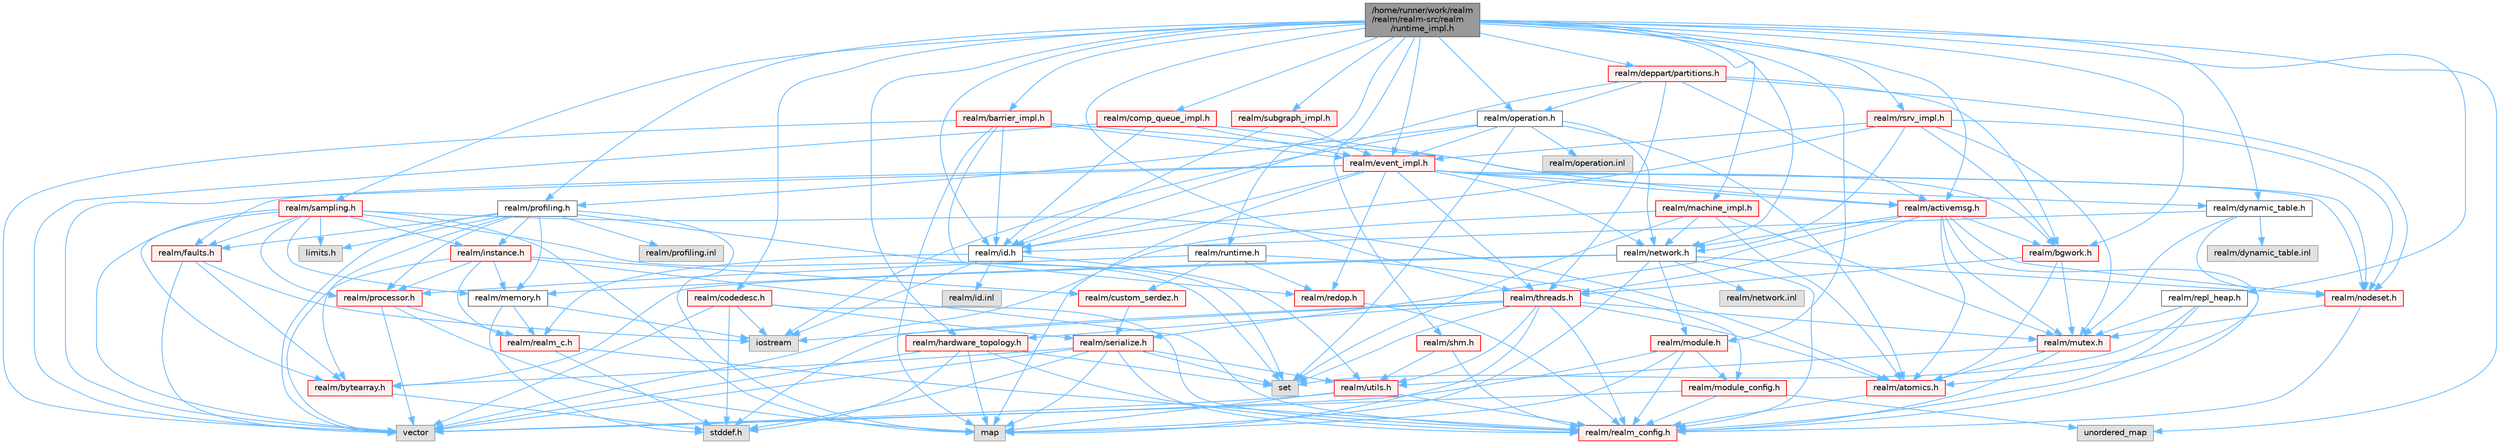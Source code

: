 digraph "/home/runner/work/realm/realm/realm-src/realm/runtime_impl.h"
{
 // LATEX_PDF_SIZE
  bgcolor="transparent";
  edge [fontname=Helvetica,fontsize=10,labelfontname=Helvetica,labelfontsize=10];
  node [fontname=Helvetica,fontsize=10,shape=box,height=0.2,width=0.4];
  Node1 [id="Node000001",label="/home/runner/work/realm\l/realm/realm-src/realm\l/runtime_impl.h",height=0.2,width=0.4,color="gray40", fillcolor="grey60", style="filled", fontcolor="black",tooltip=" "];
  Node1 -> Node2 [id="edge1_Node000001_Node000002",color="steelblue1",style="solid",tooltip=" "];
  Node2 [id="Node000002",label="realm/runtime.h",height=0.2,width=0.4,color="grey40", fillcolor="white", style="filled",URL="$runtime_8h.html",tooltip=" "];
  Node2 -> Node3 [id="edge2_Node000002_Node000003",color="steelblue1",style="solid",tooltip=" "];
  Node3 [id="Node000003",label="realm/processor.h",height=0.2,width=0.4,color="red", fillcolor="#FFF0F0", style="filled",URL="$processor_8h.html",tooltip=" "];
  Node3 -> Node4 [id="edge3_Node000003_Node000004",color="steelblue1",style="solid",tooltip=" "];
  Node4 [id="Node000004",label="realm/realm_c.h",height=0.2,width=0.4,color="red", fillcolor="#FFF0F0", style="filled",URL="$realm__c_8h.html",tooltip=" "];
  Node4 -> Node5 [id="edge4_Node000004_Node000005",color="steelblue1",style="solid",tooltip=" "];
  Node5 [id="Node000005",label="realm/realm_config.h",height=0.2,width=0.4,color="red", fillcolor="#FFF0F0", style="filled",URL="$realm__config_8h.html",tooltip=" "];
  Node4 -> Node8 [id="edge5_Node000004_Node000008",color="steelblue1",style="solid",tooltip=" "];
  Node8 [id="Node000008",label="stddef.h",height=0.2,width=0.4,color="grey60", fillcolor="#E0E0E0", style="filled",tooltip=" "];
  Node3 -> Node14 [id="edge6_Node000003_Node000014",color="steelblue1",style="solid",tooltip=" "];
  Node14 [id="Node000014",label="vector",height=0.2,width=0.4,color="grey60", fillcolor="#E0E0E0", style="filled",tooltip=" "];
  Node3 -> Node15 [id="edge7_Node000003_Node000015",color="steelblue1",style="solid",tooltip=" "];
  Node15 [id="Node000015",label="map",height=0.2,width=0.4,color="grey60", fillcolor="#E0E0E0", style="filled",tooltip=" "];
  Node2 -> Node25 [id="edge8_Node000002_Node000025",color="steelblue1",style="solid",tooltip=" "];
  Node25 [id="Node000025",label="realm/redop.h",height=0.2,width=0.4,color="red", fillcolor="#FFF0F0", style="filled",URL="$redop_8h.html",tooltip=" "];
  Node25 -> Node5 [id="edge9_Node000025_Node000005",color="steelblue1",style="solid",tooltip=" "];
  Node2 -> Node28 [id="edge10_Node000002_Node000028",color="steelblue1",style="solid",tooltip=" "];
  Node28 [id="Node000028",label="realm/custom_serdez.h",height=0.2,width=0.4,color="red", fillcolor="#FFF0F0", style="filled",URL="$custom__serdez_8h.html",tooltip=" "];
  Node28 -> Node29 [id="edge11_Node000028_Node000029",color="steelblue1",style="solid",tooltip=" "];
  Node29 [id="Node000029",label="realm/serialize.h",height=0.2,width=0.4,color="red", fillcolor="#FFF0F0", style="filled",URL="$serialize_8h.html",tooltip=" "];
  Node29 -> Node5 [id="edge12_Node000029_Node000005",color="steelblue1",style="solid",tooltip=" "];
  Node29 -> Node30 [id="edge13_Node000029_Node000030",color="steelblue1",style="solid",tooltip=" "];
  Node30 [id="Node000030",label="realm/bytearray.h",height=0.2,width=0.4,color="red", fillcolor="#FFF0F0", style="filled",URL="$bytearray_8h.html",tooltip=" "];
  Node30 -> Node8 [id="edge14_Node000030_Node000008",color="steelblue1",style="solid",tooltip=" "];
  Node29 -> Node11 [id="edge15_Node000029_Node000011",color="steelblue1",style="solid",tooltip=" "];
  Node11 [id="Node000011",label="realm/utils.h",height=0.2,width=0.4,color="red", fillcolor="#FFF0F0", style="filled",URL="$utils_8h.html",tooltip=" "];
  Node11 -> Node5 [id="edge16_Node000011_Node000005",color="steelblue1",style="solid",tooltip=" "];
  Node11 -> Node14 [id="edge17_Node000011_Node000014",color="steelblue1",style="solid",tooltip=" "];
  Node11 -> Node15 [id="edge18_Node000011_Node000015",color="steelblue1",style="solid",tooltip=" "];
  Node29 -> Node8 [id="edge19_Node000029_Node000008",color="steelblue1",style="solid",tooltip=" "];
  Node29 -> Node14 [id="edge20_Node000029_Node000014",color="steelblue1",style="solid",tooltip=" "];
  Node29 -> Node22 [id="edge21_Node000029_Node000022",color="steelblue1",style="solid",tooltip=" "];
  Node22 [id="Node000022",label="set",height=0.2,width=0.4,color="grey60", fillcolor="#E0E0E0", style="filled",tooltip=" "];
  Node29 -> Node15 [id="edge22_Node000029_Node000015",color="steelblue1",style="solid",tooltip=" "];
  Node2 -> Node37 [id="edge23_Node000002_Node000037",color="steelblue1",style="solid",tooltip=" "];
  Node37 [id="Node000037",label="realm/module_config.h",height=0.2,width=0.4,color="red", fillcolor="#FFF0F0", style="filled",URL="$module__config_8h.html",tooltip=" "];
  Node37 -> Node5 [id="edge24_Node000037_Node000005",color="steelblue1",style="solid",tooltip=" "];
  Node37 -> Node38 [id="edge25_Node000037_Node000038",color="steelblue1",style="solid",tooltip=" "];
  Node38 [id="Node000038",label="unordered_map",height=0.2,width=0.4,color="grey60", fillcolor="#E0E0E0", style="filled",tooltip=" "];
  Node37 -> Node14 [id="edge26_Node000037_Node000014",color="steelblue1",style="solid",tooltip=" "];
  Node1 -> Node40 [id="edge27_Node000001_Node000040",color="steelblue1",style="solid",tooltip=" "];
  Node40 [id="Node000040",label="realm/id.h",height=0.2,width=0.4,color="grey40", fillcolor="white", style="filled",URL="$id_8h.html",tooltip=" "];
  Node40 -> Node4 [id="edge28_Node000040_Node000004",color="steelblue1",style="solid",tooltip=" "];
  Node40 -> Node11 [id="edge29_Node000040_Node000011",color="steelblue1",style="solid",tooltip=" "];
  Node40 -> Node21 [id="edge30_Node000040_Node000021",color="steelblue1",style="solid",tooltip=" "];
  Node21 [id="Node000021",label="iostream",height=0.2,width=0.4,color="grey60", fillcolor="#E0E0E0", style="filled",tooltip=" "];
  Node40 -> Node41 [id="edge31_Node000040_Node000041",color="steelblue1",style="solid",tooltip=" "];
  Node41 [id="Node000041",label="realm/id.inl",height=0.2,width=0.4,color="grey60", fillcolor="#E0E0E0", style="filled",tooltip=" "];
  Node1 -> Node42 [id="edge32_Node000001_Node000042",color="steelblue1",style="solid",tooltip=" "];
  Node42 [id="Node000042",label="realm/network.h",height=0.2,width=0.4,color="grey40", fillcolor="white", style="filled",URL="$network_8h.html",tooltip=" "];
  Node42 -> Node5 [id="edge33_Node000042_Node000005",color="steelblue1",style="solid",tooltip=" "];
  Node42 -> Node43 [id="edge34_Node000042_Node000043",color="steelblue1",style="solid",tooltip=" "];
  Node43 [id="Node000043",label="realm/module.h",height=0.2,width=0.4,color="red", fillcolor="#FFF0F0", style="filled",URL="$module_8h.html",tooltip=" "];
  Node43 -> Node5 [id="edge35_Node000043_Node000005",color="steelblue1",style="solid",tooltip=" "];
  Node43 -> Node37 [id="edge36_Node000043_Node000037",color="steelblue1",style="solid",tooltip=" "];
  Node43 -> Node14 [id="edge37_Node000043_Node000014",color="steelblue1",style="solid",tooltip=" "];
  Node43 -> Node15 [id="edge38_Node000043_Node000015",color="steelblue1",style="solid",tooltip=" "];
  Node42 -> Node44 [id="edge39_Node000042_Node000044",color="steelblue1",style="solid",tooltip=" "];
  Node44 [id="Node000044",label="realm/nodeset.h",height=0.2,width=0.4,color="red", fillcolor="#FFF0F0", style="filled",URL="$nodeset_8h.html",tooltip=" "];
  Node44 -> Node5 [id="edge40_Node000044_Node000005",color="steelblue1",style="solid",tooltip=" "];
  Node44 -> Node45 [id="edge41_Node000044_Node000045",color="steelblue1",style="solid",tooltip=" "];
  Node45 [id="Node000045",label="realm/mutex.h",height=0.2,width=0.4,color="red", fillcolor="#FFF0F0", style="filled",URL="$mutex_8h.html",tooltip=" "];
  Node45 -> Node5 [id="edge42_Node000045_Node000005",color="steelblue1",style="solid",tooltip=" "];
  Node45 -> Node11 [id="edge43_Node000045_Node000011",color="steelblue1",style="solid",tooltip=" "];
  Node45 -> Node46 [id="edge44_Node000045_Node000046",color="steelblue1",style="solid",tooltip=" "];
  Node46 [id="Node000046",label="realm/atomics.h",height=0.2,width=0.4,color="red", fillcolor="#FFF0F0", style="filled",URL="$atomics_8h.html",tooltip=" "];
  Node46 -> Node5 [id="edge45_Node000046_Node000005",color="steelblue1",style="solid",tooltip=" "];
  Node42 -> Node20 [id="edge46_Node000042_Node000020",color="steelblue1",style="solid",tooltip=" "];
  Node20 [id="Node000020",label="realm/memory.h",height=0.2,width=0.4,color="grey40", fillcolor="white", style="filled",URL="$memory_8h.html",tooltip=" "];
  Node20 -> Node4 [id="edge47_Node000020_Node000004",color="steelblue1",style="solid",tooltip=" "];
  Node20 -> Node8 [id="edge48_Node000020_Node000008",color="steelblue1",style="solid",tooltip=" "];
  Node20 -> Node21 [id="edge49_Node000020_Node000021",color="steelblue1",style="solid",tooltip=" "];
  Node42 -> Node30 [id="edge50_Node000042_Node000030",color="steelblue1",style="solid",tooltip=" "];
  Node42 -> Node15 [id="edge51_Node000042_Node000015",color="steelblue1",style="solid",tooltip=" "];
  Node42 -> Node52 [id="edge52_Node000042_Node000052",color="steelblue1",style="solid",tooltip=" "];
  Node52 [id="Node000052",label="realm/network.inl",height=0.2,width=0.4,color="grey60", fillcolor="#E0E0E0", style="filled",tooltip=" "];
  Node1 -> Node53 [id="edge53_Node000001_Node000053",color="steelblue1",style="solid",tooltip=" "];
  Node53 [id="Node000053",label="realm/operation.h",height=0.2,width=0.4,color="grey40", fillcolor="white", style="filled",URL="$operation_8h.html",tooltip=" "];
  Node53 -> Node54 [id="edge54_Node000053_Node000054",color="steelblue1",style="solid",tooltip=" "];
  Node54 [id="Node000054",label="realm/profiling.h",height=0.2,width=0.4,color="grey40", fillcolor="white", style="filled",URL="$profiling_8h.html",tooltip=" "];
  Node54 -> Node55 [id="edge55_Node000054_Node000055",color="steelblue1",style="solid",tooltip=" "];
  Node55 [id="Node000055",label="limits.h",height=0.2,width=0.4,color="grey60", fillcolor="#E0E0E0", style="filled",tooltip=" "];
  Node54 -> Node14 [id="edge56_Node000054_Node000014",color="steelblue1",style="solid",tooltip=" "];
  Node54 -> Node22 [id="edge57_Node000054_Node000022",color="steelblue1",style="solid",tooltip=" "];
  Node54 -> Node15 [id="edge58_Node000054_Node000015",color="steelblue1",style="solid",tooltip=" "];
  Node54 -> Node30 [id="edge59_Node000054_Node000030",color="steelblue1",style="solid",tooltip=" "];
  Node54 -> Node3 [id="edge60_Node000054_Node000003",color="steelblue1",style="solid",tooltip=" "];
  Node54 -> Node20 [id="edge61_Node000054_Node000020",color="steelblue1",style="solid",tooltip=" "];
  Node54 -> Node56 [id="edge62_Node000054_Node000056",color="steelblue1",style="solid",tooltip=" "];
  Node56 [id="Node000056",label="realm/instance.h",height=0.2,width=0.4,color="red", fillcolor="#FFF0F0", style="filled",URL="$instance_8h.html",tooltip=" "];
  Node56 -> Node5 [id="edge63_Node000056_Node000005",color="steelblue1",style="solid",tooltip=" "];
  Node56 -> Node4 [id="edge64_Node000056_Node000004",color="steelblue1",style="solid",tooltip=" "];
  Node56 -> Node20 [id="edge65_Node000056_Node000020",color="steelblue1",style="solid",tooltip=" "];
  Node56 -> Node3 [id="edge66_Node000056_Node000003",color="steelblue1",style="solid",tooltip=" "];
  Node56 -> Node28 [id="edge67_Node000056_Node000028",color="steelblue1",style="solid",tooltip=" "];
  Node56 -> Node14 [id="edge68_Node000056_Node000014",color="steelblue1",style="solid",tooltip=" "];
  Node54 -> Node60 [id="edge69_Node000054_Node000060",color="steelblue1",style="solid",tooltip=" "];
  Node60 [id="Node000060",label="realm/faults.h",height=0.2,width=0.4,color="red", fillcolor="#FFF0F0", style="filled",URL="$faults_8h.html",tooltip=" "];
  Node60 -> Node30 [id="edge70_Node000060_Node000030",color="steelblue1",style="solid",tooltip=" "];
  Node60 -> Node14 [id="edge71_Node000060_Node000014",color="steelblue1",style="solid",tooltip=" "];
  Node60 -> Node21 [id="edge72_Node000060_Node000021",color="steelblue1",style="solid",tooltip=" "];
  Node54 -> Node61 [id="edge73_Node000054_Node000061",color="steelblue1",style="solid",tooltip=" "];
  Node61 [id="Node000061",label="realm/profiling.inl",height=0.2,width=0.4,color="grey60", fillcolor="#E0E0E0", style="filled",tooltip=" "];
  Node53 -> Node62 [id="edge74_Node000053_Node000062",color="steelblue1",style="solid",tooltip=" "];
  Node62 [id="Node000062",label="realm/event_impl.h",height=0.2,width=0.4,color="red", fillcolor="#FFF0F0", style="filled",URL="$event__impl_8h.html",tooltip=" "];
  Node62 -> Node40 [id="edge75_Node000062_Node000040",color="steelblue1",style="solid",tooltip=" "];
  Node62 -> Node44 [id="edge76_Node000062_Node000044",color="steelblue1",style="solid",tooltip=" "];
  Node62 -> Node60 [id="edge77_Node000062_Node000060",color="steelblue1",style="solid",tooltip=" "];
  Node62 -> Node42 [id="edge78_Node000062_Node000042",color="steelblue1",style="solid",tooltip=" "];
  Node62 -> Node63 [id="edge79_Node000062_Node000063",color="steelblue1",style="solid",tooltip=" "];
  Node63 [id="Node000063",label="realm/activemsg.h",height=0.2,width=0.4,color="red", fillcolor="#FFF0F0", style="filled",URL="$activemsg_8h.html",tooltip=" "];
  Node63 -> Node5 [id="edge80_Node000063_Node000005",color="steelblue1",style="solid",tooltip=" "];
  Node63 -> Node45 [id="edge81_Node000063_Node000045",color="steelblue1",style="solid",tooltip=" "];
  Node63 -> Node29 [id="edge82_Node000063_Node000029",color="steelblue1",style="solid",tooltip=" "];
  Node63 -> Node44 [id="edge83_Node000063_Node000044",color="steelblue1",style="solid",tooltip=" "];
  Node63 -> Node42 [id="edge84_Node000063_Node000042",color="steelblue1",style="solid",tooltip=" "];
  Node63 -> Node46 [id="edge85_Node000063_Node000046",color="steelblue1",style="solid",tooltip=" "];
  Node63 -> Node66 [id="edge86_Node000063_Node000066",color="steelblue1",style="solid",tooltip=" "];
  Node66 [id="Node000066",label="realm/threads.h",height=0.2,width=0.4,color="red", fillcolor="#FFF0F0", style="filled",URL="$threads_8h.html",tooltip=" "];
  Node66 -> Node5 [id="edge87_Node000066_Node000005",color="steelblue1",style="solid",tooltip=" "];
  Node66 -> Node45 [id="edge88_Node000066_Node000045",color="steelblue1",style="solid",tooltip=" "];
  Node66 -> Node46 [id="edge89_Node000066_Node000046",color="steelblue1",style="solid",tooltip=" "];
  Node66 -> Node11 [id="edge90_Node000066_Node000011",color="steelblue1",style="solid",tooltip=" "];
  Node66 -> Node67 [id="edge91_Node000066_Node000067",color="steelblue1",style="solid",tooltip=" "];
  Node67 [id="Node000067",label="realm/hardware_topology.h",height=0.2,width=0.4,color="red", fillcolor="#FFF0F0", style="filled",URL="$hardware__topology_8h.html",tooltip=" "];
  Node67 -> Node5 [id="edge92_Node000067_Node000005",color="steelblue1",style="solid",tooltip=" "];
  Node67 -> Node8 [id="edge93_Node000067_Node000008",color="steelblue1",style="solid",tooltip=" "];
  Node67 -> Node22 [id="edge94_Node000067_Node000022",color="steelblue1",style="solid",tooltip=" "];
  Node67 -> Node15 [id="edge95_Node000067_Node000015",color="steelblue1",style="solid",tooltip=" "];
  Node67 -> Node14 [id="edge96_Node000067_Node000014",color="steelblue1",style="solid",tooltip=" "];
  Node66 -> Node8 [id="edge97_Node000066_Node000008",color="steelblue1",style="solid",tooltip=" "];
  Node66 -> Node22 [id="edge98_Node000066_Node000022",color="steelblue1",style="solid",tooltip=" "];
  Node66 -> Node15 [id="edge99_Node000066_Node000015",color="steelblue1",style="solid",tooltip=" "];
  Node66 -> Node21 [id="edge100_Node000066_Node000021",color="steelblue1",style="solid",tooltip=" "];
  Node63 -> Node71 [id="edge101_Node000063_Node000071",color="steelblue1",style="solid",tooltip=" "];
  Node71 [id="Node000071",label="realm/bgwork.h",height=0.2,width=0.4,color="red", fillcolor="#FFF0F0", style="filled",URL="$bgwork_8h.html",tooltip=" "];
  Node71 -> Node46 [id="edge102_Node000071_Node000046",color="steelblue1",style="solid",tooltip=" "];
  Node71 -> Node66 [id="edge103_Node000071_Node000066",color="steelblue1",style="solid",tooltip=" "];
  Node71 -> Node45 [id="edge104_Node000071_Node000045",color="steelblue1",style="solid",tooltip=" "];
  Node62 -> Node66 [id="edge105_Node000062_Node000066",color="steelblue1",style="solid",tooltip=" "];
  Node62 -> Node25 [id="edge106_Node000062_Node000025",color="steelblue1",style="solid",tooltip=" "];
  Node62 -> Node71 [id="edge107_Node000062_Node000071",color="steelblue1",style="solid",tooltip=" "];
  Node62 -> Node84 [id="edge108_Node000062_Node000084",color="steelblue1",style="solid",tooltip=" "];
  Node84 [id="Node000084",label="realm/dynamic_table.h",height=0.2,width=0.4,color="grey40", fillcolor="white", style="filled",URL="$dynamic__table_8h.html",tooltip=" "];
  Node84 -> Node46 [id="edge109_Node000084_Node000046",color="steelblue1",style="solid",tooltip=" "];
  Node84 -> Node40 [id="edge110_Node000084_Node000040",color="steelblue1",style="solid",tooltip=" "];
  Node84 -> Node45 [id="edge111_Node000084_Node000045",color="steelblue1",style="solid",tooltip=" "];
  Node84 -> Node85 [id="edge112_Node000084_Node000085",color="steelblue1",style="solid",tooltip=" "];
  Node85 [id="Node000085",label="realm/dynamic_table.inl",height=0.2,width=0.4,color="grey60", fillcolor="#E0E0E0", style="filled",tooltip=" "];
  Node62 -> Node14 [id="edge113_Node000062_Node000014",color="steelblue1",style="solid",tooltip=" "];
  Node62 -> Node15 [id="edge114_Node000062_Node000015",color="steelblue1",style="solid",tooltip=" "];
  Node53 -> Node46 [id="edge115_Node000053_Node000046",color="steelblue1",style="solid",tooltip=" "];
  Node53 -> Node42 [id="edge116_Node000053_Node000042",color="steelblue1",style="solid",tooltip=" "];
  Node53 -> Node22 [id="edge117_Node000053_Node000022",color="steelblue1",style="solid",tooltip=" "];
  Node53 -> Node21 [id="edge118_Node000053_Node000021",color="steelblue1",style="solid",tooltip=" "];
  Node53 -> Node87 [id="edge119_Node000053_Node000087",color="steelblue1",style="solid",tooltip=" "];
  Node87 [id="Node000087",label="realm/operation.inl",height=0.2,width=0.4,color="grey60", fillcolor="#E0E0E0", style="filled",tooltip=" "];
  Node1 -> Node54 [id="edge120_Node000001_Node000054",color="steelblue1",style="solid",tooltip=" "];
  Node1 -> Node84 [id="edge121_Node000001_Node000084",color="steelblue1",style="solid",tooltip=" "];
  Node1 -> Node88 [id="edge122_Node000001_Node000088",color="steelblue1",style="solid",tooltip=" "];
  Node88 [id="Node000088",label="realm/codedesc.h",height=0.2,width=0.4,color="red", fillcolor="#FFF0F0", style="filled",URL="$codedesc_8h.html",tooltip=" "];
  Node88 -> Node5 [id="edge123_Node000088_Node000005",color="steelblue1",style="solid",tooltip=" "];
  Node88 -> Node29 [id="edge124_Node000088_Node000029",color="steelblue1",style="solid",tooltip=" "];
  Node88 -> Node8 [id="edge125_Node000088_Node000008",color="steelblue1",style="solid",tooltip=" "];
  Node88 -> Node14 [id="edge126_Node000088_Node000014",color="steelblue1",style="solid",tooltip=" "];
  Node88 -> Node21 [id="edge127_Node000088_Node000021",color="steelblue1",style="solid",tooltip=" "];
  Node1 -> Node90 [id="edge128_Node000001_Node000090",color="steelblue1",style="solid",tooltip=" "];
  Node90 [id="Node000090",label="realm/deppart/partitions.h",height=0.2,width=0.4,color="red", fillcolor="#FFF0F0", style="filled",URL="$partitions_8h.html",tooltip=" "];
  Node90 -> Node63 [id="edge129_Node000090_Node000063",color="steelblue1",style="solid",tooltip=" "];
  Node90 -> Node40 [id="edge130_Node000090_Node000040",color="steelblue1",style="solid",tooltip=" "];
  Node90 -> Node53 [id="edge131_Node000090_Node000053",color="steelblue1",style="solid",tooltip=" "];
  Node90 -> Node66 [id="edge132_Node000090_Node000066",color="steelblue1",style="solid",tooltip=" "];
  Node90 -> Node44 [id="edge133_Node000090_Node000044",color="steelblue1",style="solid",tooltip=" "];
  Node90 -> Node71 [id="edge134_Node000090_Node000071",color="steelblue1",style="solid",tooltip=" "];
  Node1 -> Node109 [id="edge135_Node000001_Node000109",color="steelblue1",style="solid",tooltip=" "];
  Node109 [id="Node000109",label="realm/comp_queue_impl.h",height=0.2,width=0.4,color="red", fillcolor="#FFF0F0", style="filled",URL="$comp__queue__impl_8h.html",tooltip=" "];
  Node109 -> Node40 [id="edge136_Node000109_Node000040",color="steelblue1",style="solid",tooltip=" "];
  Node109 -> Node63 [id="edge137_Node000109_Node000063",color="steelblue1",style="solid",tooltip=" "];
  Node109 -> Node62 [id="edge138_Node000109_Node000062",color="steelblue1",style="solid",tooltip=" "];
  Node109 -> Node14 [id="edge139_Node000109_Node000014",color="steelblue1",style="solid",tooltip=" "];
  Node1 -> Node62 [id="edge140_Node000001_Node000062",color="steelblue1",style="solid",tooltip=" "];
  Node1 -> Node110 [id="edge141_Node000001_Node000110",color="steelblue1",style="solid",tooltip=" "];
  Node110 [id="Node000110",label="realm/barrier_impl.h",height=0.2,width=0.4,color="red", fillcolor="#FFF0F0", style="filled",URL="$barrier__impl_8h.html",tooltip=" "];
  Node110 -> Node62 [id="edge142_Node000110_Node000062",color="steelblue1",style="solid",tooltip=" "];
  Node110 -> Node40 [id="edge143_Node000110_Node000040",color="steelblue1",style="solid",tooltip=" "];
  Node110 -> Node44 [id="edge144_Node000110_Node000044",color="steelblue1",style="solid",tooltip=" "];
  Node110 -> Node25 [id="edge145_Node000110_Node000025",color="steelblue1",style="solid",tooltip=" "];
  Node110 -> Node14 [id="edge146_Node000110_Node000014",color="steelblue1",style="solid",tooltip=" "];
  Node110 -> Node15 [id="edge147_Node000110_Node000015",color="steelblue1",style="solid",tooltip=" "];
  Node1 -> Node112 [id="edge148_Node000001_Node000112",color="steelblue1",style="solid",tooltip=" "];
  Node112 [id="Node000112",label="realm/rsrv_impl.h",height=0.2,width=0.4,color="red", fillcolor="#FFF0F0", style="filled",URL="$rsrv__impl_8h.html",tooltip=" "];
  Node112 -> Node40 [id="edge149_Node000112_Node000040",color="steelblue1",style="solid",tooltip=" "];
  Node112 -> Node42 [id="edge150_Node000112_Node000042",color="steelblue1",style="solid",tooltip=" "];
  Node112 -> Node44 [id="edge151_Node000112_Node000044",color="steelblue1",style="solid",tooltip=" "];
  Node112 -> Node45 [id="edge152_Node000112_Node000045",color="steelblue1",style="solid",tooltip=" "];
  Node112 -> Node71 [id="edge153_Node000112_Node000071",color="steelblue1",style="solid",tooltip=" "];
  Node112 -> Node62 [id="edge154_Node000112_Node000062",color="steelblue1",style="solid",tooltip=" "];
  Node1 -> Node115 [id="edge155_Node000001_Node000115",color="steelblue1",style="solid",tooltip=" "];
  Node115 [id="Node000115",label="realm/subgraph_impl.h",height=0.2,width=0.4,color="red", fillcolor="#FFF0F0", style="filled",URL="$subgraph__impl_8h.html",tooltip=" "];
  Node115 -> Node40 [id="edge156_Node000115_Node000040",color="steelblue1",style="solid",tooltip=" "];
  Node115 -> Node62 [id="edge157_Node000115_Node000062",color="steelblue1",style="solid",tooltip=" "];
  Node1 -> Node118 [id="edge158_Node000001_Node000118",color="steelblue1",style="solid",tooltip=" "];
  Node118 [id="Node000118",label="realm/machine_impl.h",height=0.2,width=0.4,color="red", fillcolor="#FFF0F0", style="filled",URL="$machine__impl_8h.html",tooltip=" "];
  Node118 -> Node42 [id="edge159_Node000118_Node000042",color="steelblue1",style="solid",tooltip=" "];
  Node118 -> Node45 [id="edge160_Node000118_Node000045",color="steelblue1",style="solid",tooltip=" "];
  Node118 -> Node46 [id="edge161_Node000118_Node000046",color="steelblue1",style="solid",tooltip=" "];
  Node118 -> Node14 [id="edge162_Node000118_Node000014",color="steelblue1",style="solid",tooltip=" "];
  Node118 -> Node22 [id="edge163_Node000118_Node000022",color="steelblue1",style="solid",tooltip=" "];
  Node1 -> Node66 [id="edge164_Node000001_Node000066",color="steelblue1",style="solid",tooltip=" "];
  Node1 -> Node98 [id="edge165_Node000001_Node000098",color="steelblue1",style="solid",tooltip=" "];
  Node98 [id="Node000098",label="realm/sampling.h",height=0.2,width=0.4,color="red", fillcolor="#FFF0F0", style="filled",URL="$sampling_8h.html",tooltip=" "];
  Node98 -> Node55 [id="edge166_Node000098_Node000055",color="steelblue1",style="solid",tooltip=" "];
  Node98 -> Node14 [id="edge167_Node000098_Node000014",color="steelblue1",style="solid",tooltip=" "];
  Node98 -> Node22 [id="edge168_Node000098_Node000022",color="steelblue1",style="solid",tooltip=" "];
  Node98 -> Node15 [id="edge169_Node000098_Node000015",color="steelblue1",style="solid",tooltip=" "];
  Node98 -> Node30 [id="edge170_Node000098_Node000030",color="steelblue1",style="solid",tooltip=" "];
  Node98 -> Node3 [id="edge171_Node000098_Node000003",color="steelblue1",style="solid",tooltip=" "];
  Node98 -> Node20 [id="edge172_Node000098_Node000020",color="steelblue1",style="solid",tooltip=" "];
  Node98 -> Node56 [id="edge173_Node000098_Node000056",color="steelblue1",style="solid",tooltip=" "];
  Node98 -> Node60 [id="edge174_Node000098_Node000060",color="steelblue1",style="solid",tooltip=" "];
  Node98 -> Node46 [id="edge175_Node000098_Node000046",color="steelblue1",style="solid",tooltip=" "];
  Node1 -> Node43 [id="edge176_Node000001_Node000043",color="steelblue1",style="solid",tooltip=" "];
  Node1 -> Node71 [id="edge177_Node000001_Node000071",color="steelblue1",style="solid",tooltip=" "];
  Node1 -> Node63 [id="edge178_Node000001_Node000063",color="steelblue1",style="solid",tooltip=" "];
  Node1 -> Node121 [id="edge179_Node000001_Node000121",color="steelblue1",style="solid",tooltip=" "];
  Node121 [id="Node000121",label="realm/repl_heap.h",height=0.2,width=0.4,color="grey40", fillcolor="white", style="filled",URL="$repl__heap_8h.html",tooltip=" "];
  Node121 -> Node5 [id="edge180_Node000121_Node000005",color="steelblue1",style="solid",tooltip=" "];
  Node121 -> Node45 [id="edge181_Node000121_Node000045",color="steelblue1",style="solid",tooltip=" "];
  Node121 -> Node22 [id="edge182_Node000121_Node000022",color="steelblue1",style="solid",tooltip=" "];
  Node1 -> Node122 [id="edge183_Node000001_Node000122",color="steelblue1",style="solid",tooltip=" "];
  Node122 [id="Node000122",label="realm/shm.h",height=0.2,width=0.4,color="red", fillcolor="#FFF0F0", style="filled",URL="$shm_8h.html",tooltip=" "];
  Node122 -> Node5 [id="edge184_Node000122_Node000005",color="steelblue1",style="solid",tooltip=" "];
  Node122 -> Node11 [id="edge185_Node000122_Node000011",color="steelblue1",style="solid",tooltip=" "];
  Node1 -> Node67 [id="edge186_Node000001_Node000067",color="steelblue1",style="solid",tooltip=" "];
  Node1 -> Node38 [id="edge187_Node000001_Node000038",color="steelblue1",style="solid",tooltip=" "];
}
